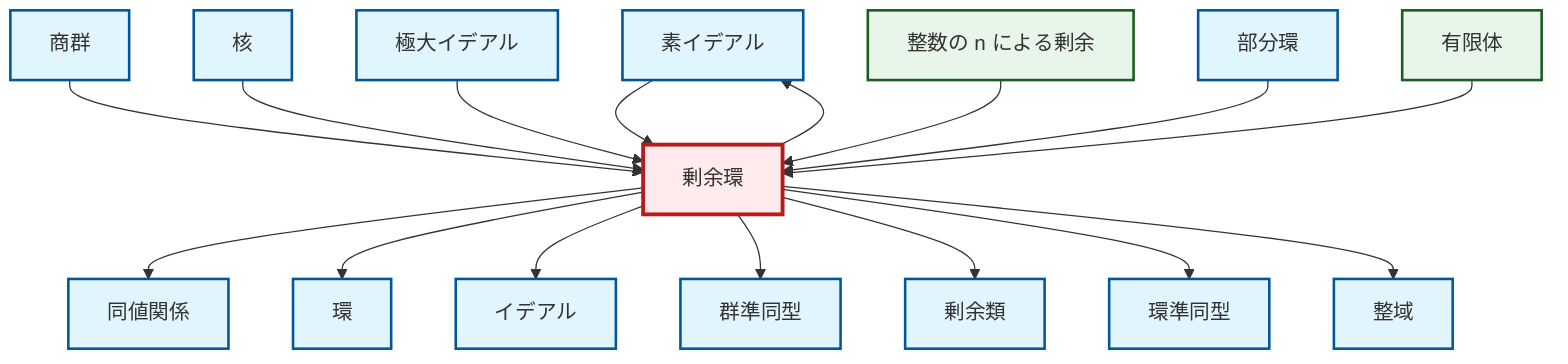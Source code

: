 graph TD
    classDef definition fill:#e1f5fe,stroke:#01579b,stroke-width:2px
    classDef theorem fill:#f3e5f5,stroke:#4a148c,stroke-width:2px
    classDef axiom fill:#fff3e0,stroke:#e65100,stroke-width:2px
    classDef example fill:#e8f5e9,stroke:#1b5e20,stroke-width:2px
    classDef current fill:#ffebee,stroke:#b71c1c,stroke-width:3px
    def-ideal["イデアル"]:::definition
    def-equivalence-relation["同値関係"]:::definition
    def-prime-ideal["素イデアル"]:::definition
    def-ring["環"]:::definition
    def-subring["部分環"]:::definition
    def-quotient-group["商群"]:::definition
    def-integral-domain["整域"]:::definition
    def-quotient-ring["剰余環"]:::definition
    def-kernel["核"]:::definition
    def-coset["剰余類"]:::definition
    ex-quotient-integers-mod-n["整数の n による剰余"]:::example
    def-homomorphism["群準同型"]:::definition
    def-maximal-ideal["極大イデアル"]:::definition
    def-ring-homomorphism["環準同型"]:::definition
    ex-finite-field["有限体"]:::example
    def-quotient-ring --> def-equivalence-relation
    def-prime-ideal --> def-quotient-ring
    def-quotient-group --> def-quotient-ring
    def-kernel --> def-quotient-ring
    def-quotient-ring --> def-prime-ideal
    def-maximal-ideal --> def-quotient-ring
    def-quotient-ring --> def-ring
    ex-quotient-integers-mod-n --> def-quotient-ring
    def-quotient-ring --> def-ideal
    def-quotient-ring --> def-homomorphism
    def-subring --> def-quotient-ring
    def-quotient-ring --> def-coset
    def-quotient-ring --> def-ring-homomorphism
    ex-finite-field --> def-quotient-ring
    def-quotient-ring --> def-integral-domain
    class def-quotient-ring current